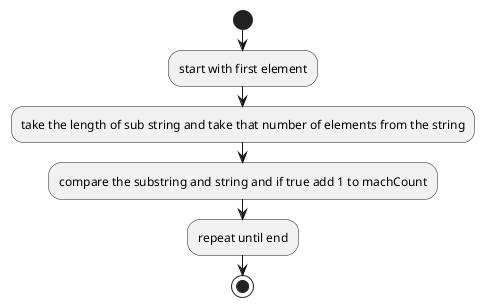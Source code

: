 @startuml
'https://plantuml.com/activity-diagram-beta

start
:start with first element;
:take the length of sub string and take that number of elements from the string;
:compare the substring and string and if true add 1 to machCount;
:repeat until end;

stop

@enduml
